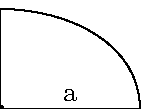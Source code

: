 prologues:=3;
verbatimtex
%&latex
\documentclass{minimal}
\begin{document}
etex

beginfig(0);

a=.7in; b=.5in;
z0=(0,0);
z1=-z3=(a,0);
z2=-z4=(0,b);
draw z1..z2..z3..z4..cycle;
draw z1--z0--z2;
label.top("a", .5[z0,z1]);
label.lft("b", .5[z0,z2]);
dotlabel.bot("(0,0)", z0);

endfig;

end